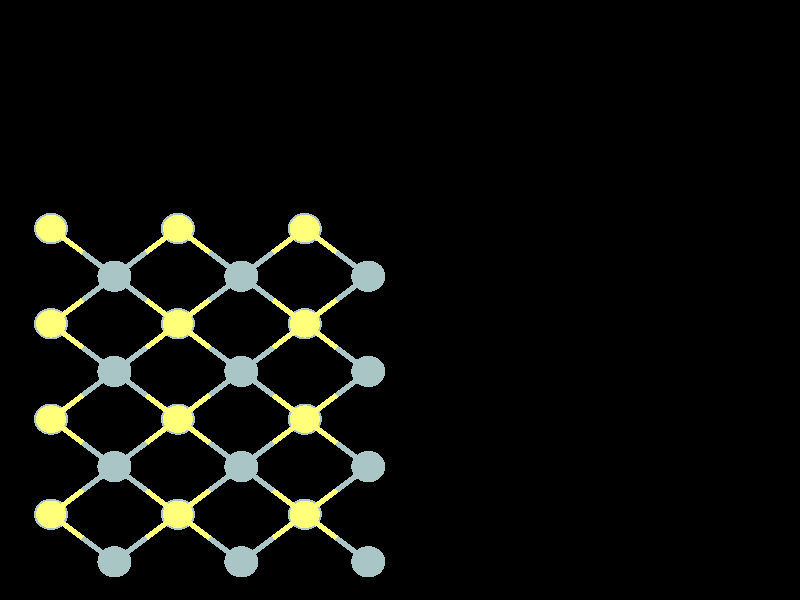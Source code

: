 #include "colors.inc"
#include "finish.inc"

global_settings {assumed_gamma 1 max_trace_level 6}
background {color White transmit 1.0}
camera {orthographic
  right -28.24*x up 23.01*y
  direction 1.00*z
  location <0,0,50.00> look_at <0,0,0>}


light_source {<  2.00,   3.00,  40.00> color White
  area_light <0.70, 0, 0>, <0, 0.70, 0>, 3, 3
  adaptive 1 jitter}
// no fog
#declare simple = finish {phong 0.7}
#declare pale = finish {ambient 0.5 diffuse 0.85 roughness 0.001 specular 0.200 }
#declare intermediate = finish {ambient 0.3 diffuse 0.6 specular 0.1 roughness 0.04}
#declare vmd = finish {ambient 0.0 diffuse 0.65 phong 0.1 phong_size 40.0 specular 0.5 }
#declare jmol = finish {ambient 0.2 diffuse 0.6 specular 1 roughness 0.001 metallic}
#declare ase2 = finish {ambient 0.05 brilliance 3 diffuse 0.6 metallic specular 0.7 roughness 0.04 reflection 0.15}
#declare ase3 = finish {ambient 0.15 brilliance 2 diffuse 0.6 metallic specular 1.0 roughness 0.001 reflection 0.0}
#declare glass = finish {ambient 0.05 diffuse 0.3 specular 1.0 roughness 0.001}
#declare glass2 = finish {ambient 0.01 diffuse 0.3 specular 1.0 reflection 0.25 roughness 0.001}
#declare Rcell = 0.000;
#declare Rbond = 0.100;

#macro atom(LOC, R, COL, TRANS, FIN)
  sphere{LOC, R texture{pigment{color COL transmit TRANS} finish{FIN}}}
#end
#macro constrain(LOC, R, COL, TRANS FIN)
union{torus{R, Rcell rotate 45*z texture{pigment{color COL transmit TRANS} finish{FIN}}}
     torus{R, Rcell rotate -45*z texture{pigment{color COL transmit TRANS} finish{FIN}}}
     translate LOC}
#end

cylinder {<-13.45, -10.96, -17.11>, < 13.45, -10.96, -17.11>, Rcell pigment {Black}}
cylinder {<-13.45,  10.96, -17.11>, < 13.45,  10.96, -17.11>, Rcell pigment {Black}}
cylinder {<-13.45,  10.96,   0.00>, < 13.45,  10.96,   0.00>, Rcell pigment {Black}}
cylinder {<-13.45, -10.96,   0.00>, < 13.45, -10.96,   0.00>, Rcell pigment {Black}}
cylinder {<-13.45, -10.96, -17.11>, <-13.45,  10.96, -17.11>, Rcell pigment {Black}}
cylinder {< 13.45, -10.96, -17.11>, < 13.45,  10.96, -17.11>, Rcell pigment {Black}}
cylinder {< 13.45, -10.96,   0.00>, < 13.45,  10.96,   0.00>, Rcell pigment {Black}}
cylinder {<-13.45, -10.96,   0.00>, <-13.45,  10.96,   0.00>, Rcell pigment {Black}}
cylinder {<-13.45, -10.96, -17.11>, <-13.45, -10.96,   0.00>, Rcell pigment {Black}}
cylinder {< 13.45, -10.96, -17.11>, < 13.45, -10.96,   0.00>, Rcell pigment {Black}}
cylinder {< 13.45,  10.96, -17.11>, < 13.45,  10.96,   0.00>, Rcell pigment {Black}}
cylinder {<-13.45,  10.96, -17.11>, <-13.45,  10.96,   0.00>, Rcell pigment {Black}}
atom(<-12.32,  -8.22, -15.93>, 0.53, rgb <1.00, 1.00, 0.19>, 0.0, ase3) // #0
atom(<-12.32,  -8.22, -18.25>, 0.60, rgb <0.40, 0.56, 0.56>, 0.0, ase3) // #1
atom(<-12.32,  -4.57, -15.93>, 0.53, rgb <1.00, 1.00, 0.19>, 0.0, ase3) // #2
atom(<-12.32,  -4.57, -18.25>, 0.60, rgb <0.40, 0.56, 0.56>, 0.0, ase3) // #3
atom(<-12.32,  -0.91, -15.93>, 0.53, rgb <1.00, 1.00, 0.19>, 0.0, ase3) // #4
atom(<-12.32,  -0.91, -18.25>, 0.60, rgb <0.40, 0.56, 0.56>, 0.0, ase3) // #5
atom(<-12.32,   2.74, -15.93>, 0.53, rgb <1.00, 1.00, 0.19>, 0.0, ase3) // #6
atom(<-12.32,   2.74, -18.25>, 0.60, rgb <0.40, 0.56, 0.56>, 0.0, ase3) // #7
atom(<-10.08, -10.04, -18.29>, 0.53, rgb <1.00, 1.00, 0.19>, 0.0, ase3) // #8
atom(< -7.84,  -8.22, -15.93>, 0.53, rgb <1.00, 1.00, 0.19>, 0.0, ase3) // #9
atom(<-10.08, -10.04, -15.97>, 0.60, rgb <0.40, 0.56, 0.56>, 0.0, ase3) // #10
atom(< -7.84,  -8.22, -18.25>, 0.60, rgb <0.40, 0.56, 0.56>, 0.0, ase3) // #11
atom(<-10.08,  -6.39, -18.29>, 0.53, rgb <1.00, 1.00, 0.19>, 0.0, ase3) // #12
atom(< -7.84,  -4.57, -15.93>, 0.53, rgb <1.00, 1.00, 0.19>, 0.0, ase3) // #13
atom(<-10.08,  -6.39, -15.97>, 0.60, rgb <0.40, 0.56, 0.56>, 0.0, ase3) // #14
atom(< -7.84,  -4.57, -18.25>, 0.60, rgb <0.40, 0.56, 0.56>, 0.0, ase3) // #15
atom(<-10.08,  -2.74, -18.29>, 0.53, rgb <1.00, 1.00, 0.19>, 0.0, ase3) // #16
atom(< -7.84,  -0.91, -15.93>, 0.53, rgb <1.00, 1.00, 0.19>, 0.0, ase3) // #17
atom(<-10.08,  -2.74, -15.97>, 0.60, rgb <0.40, 0.56, 0.56>, 0.0, ase3) // #18
atom(< -7.84,  -0.91, -18.25>, 0.60, rgb <0.40, 0.56, 0.56>, 0.0, ase3) // #19
atom(<-10.08,   0.91, -18.29>, 0.53, rgb <1.00, 1.00, 0.19>, 0.0, ase3) // #20
atom(< -7.84,   2.74, -15.93>, 0.53, rgb <1.00, 1.00, 0.19>, 0.0, ase3) // #21
atom(<-10.08,   0.91, -15.97>, 0.60, rgb <0.40, 0.56, 0.56>, 0.0, ase3) // #22
atom(< -7.84,   2.74, -18.25>, 0.60, rgb <0.40, 0.56, 0.56>, 0.0, ase3) // #23
atom(< -5.60, -10.04, -18.29>, 0.53, rgb <1.00, 1.00, 0.19>, 0.0, ase3) // #24
atom(< -3.36,  -8.22, -15.93>, 0.53, rgb <1.00, 1.00, 0.19>, 0.0, ase3) // #25
atom(< -5.60, -10.04, -15.97>, 0.60, rgb <0.40, 0.56, 0.56>, 0.0, ase3) // #26
atom(< -3.36,  -8.22, -18.25>, 0.60, rgb <0.40, 0.56, 0.56>, 0.0, ase3) // #27
atom(< -5.60,  -6.39, -18.29>, 0.53, rgb <1.00, 1.00, 0.19>, 0.0, ase3) // #28
atom(< -3.36,  -4.57, -15.93>, 0.53, rgb <1.00, 1.00, 0.19>, 0.0, ase3) // #29
atom(< -5.60,  -6.39, -15.97>, 0.60, rgb <0.40, 0.56, 0.56>, 0.0, ase3) // #30
atom(< -3.36,  -4.57, -18.25>, 0.60, rgb <0.40, 0.56, 0.56>, 0.0, ase3) // #31
atom(< -5.60,  -2.74, -18.29>, 0.53, rgb <1.00, 1.00, 0.19>, 0.0, ase3) // #32
atom(< -3.36,  -0.91, -15.93>, 0.53, rgb <1.00, 1.00, 0.19>, 0.0, ase3) // #33
atom(< -5.60,  -2.74, -15.97>, 0.60, rgb <0.40, 0.56, 0.56>, 0.0, ase3) // #34
atom(< -3.36,  -0.91, -18.25>, 0.60, rgb <0.40, 0.56, 0.56>, 0.0, ase3) // #35
atom(< -5.60,   0.91, -18.29>, 0.53, rgb <1.00, 1.00, 0.19>, 0.0, ase3) // #36
atom(< -3.36,   2.74, -15.93>, 0.53, rgb <1.00, 1.00, 0.19>, 0.0, ase3) // #37
atom(< -5.60,   0.91, -15.97>, 0.60, rgb <0.40, 0.56, 0.56>, 0.0, ase3) // #38
atom(< -3.36,   2.74, -18.25>, 0.60, rgb <0.40, 0.56, 0.56>, 0.0, ase3) // #39
atom(< -1.12, -10.04, -18.29>, 0.53, rgb <1.00, 1.00, 0.19>, 0.0, ase3) // #40
atom(< -1.12, -10.04, -15.97>, 0.60, rgb <0.40, 0.56, 0.56>, 0.0, ase3) // #41
atom(< -1.12,  -6.39, -18.29>, 0.53, rgb <1.00, 1.00, 0.19>, 0.0, ase3) // #42
atom(< -1.12,  -6.39, -15.97>, 0.60, rgb <0.40, 0.56, 0.56>, 0.0, ase3) // #43
atom(< -1.12,  -2.74, -18.29>, 0.53, rgb <1.00, 1.00, 0.19>, 0.0, ase3) // #44
atom(< -1.12,  -2.74, -15.97>, 0.60, rgb <0.40, 0.56, 0.56>, 0.0, ase3) // #45
atom(< -1.12,   0.91, -18.29>, 0.53, rgb <1.00, 1.00, 0.19>, 0.0, ase3) // #46
atom(< -1.12,   0.91, -15.97>, 0.60, rgb <0.40, 0.56, 0.56>, 0.0, ase3) // #47
cylinder {<-12.32,  -8.22, -15.93>, <-11.20,  -7.30, -15.95>, Rbond texture{pigment {color rgb <1.00, 1.00, 0.19> transmit 0.0} finish{ase3}}}
cylinder {<-10.08,  -6.39, -15.97>, <-11.20,  -7.30, -15.95>, Rbond texture{pigment {color rgb <0.40, 0.56, 0.56> transmit 0.0} finish{ase3}}}
cylinder {<-12.32,  -8.22, -15.93>, <-12.32,  -8.22, -17.09>, Rbond texture{pigment {color rgb <1.00, 1.00, 0.19> transmit 0.0} finish{ase3}}}
cylinder {<-12.32,  -8.22, -18.25>, <-12.32,  -8.22, -17.09>, Rbond texture{pigment {color rgb <0.40, 0.56, 0.56> transmit 0.0} finish{ase3}}}
cylinder {<-12.32,  -8.22, -15.93>, <-11.20,  -9.13, -15.95>, Rbond texture{pigment {color rgb <1.00, 1.00, 0.19> transmit 0.0} finish{ase3}}}
cylinder {<-10.08, -10.04, -15.97>, <-11.20,  -9.13, -15.95>, Rbond texture{pigment {color rgb <0.40, 0.56, 0.56> transmit 0.0} finish{ase3}}}
cylinder {<-12.32,  -8.22, -18.25>, <-11.20,  -7.30, -18.27>, Rbond texture{pigment {color rgb <0.40, 0.56, 0.56> transmit 0.0} finish{ase3}}}
cylinder {<-10.08,  -6.39, -18.29>, <-11.20,  -7.30, -18.27>, Rbond texture{pigment {color rgb <1.00, 1.00, 0.19> transmit 0.0} finish{ase3}}}
cylinder {<-12.32,  -8.22, -18.25>, <-11.20,  -9.13, -18.27>, Rbond texture{pigment {color rgb <0.40, 0.56, 0.56> transmit 0.0} finish{ase3}}}
cylinder {<-10.08, -10.04, -18.29>, <-11.20,  -9.13, -18.27>, Rbond texture{pigment {color rgb <1.00, 1.00, 0.19> transmit 0.0} finish{ase3}}}
cylinder {<-12.32,  -4.57, -15.93>, <-12.32,  -4.57, -17.09>, Rbond texture{pigment {color rgb <1.00, 1.00, 0.19> transmit 0.0} finish{ase3}}}
cylinder {<-12.32,  -4.57, -18.25>, <-12.32,  -4.57, -17.09>, Rbond texture{pigment {color rgb <0.40, 0.56, 0.56> transmit 0.0} finish{ase3}}}
cylinder {<-12.32,  -4.57, -15.93>, <-11.20,  -5.48, -15.95>, Rbond texture{pigment {color rgb <1.00, 1.00, 0.19> transmit 0.0} finish{ase3}}}
cylinder {<-10.08,  -6.39, -15.97>, <-11.20,  -5.48, -15.95>, Rbond texture{pigment {color rgb <0.40, 0.56, 0.56> transmit 0.0} finish{ase3}}}
cylinder {<-12.32,  -4.57, -15.93>, <-11.20,  -3.65, -15.95>, Rbond texture{pigment {color rgb <1.00, 1.00, 0.19> transmit 0.0} finish{ase3}}}
cylinder {<-10.08,  -2.74, -15.97>, <-11.20,  -3.65, -15.95>, Rbond texture{pigment {color rgb <0.40, 0.56, 0.56> transmit 0.0} finish{ase3}}}
cylinder {<-12.32,  -4.57, -18.25>, <-11.20,  -5.48, -18.27>, Rbond texture{pigment {color rgb <0.40, 0.56, 0.56> transmit 0.0} finish{ase3}}}
cylinder {<-10.08,  -6.39, -18.29>, <-11.20,  -5.48, -18.27>, Rbond texture{pigment {color rgb <1.00, 1.00, 0.19> transmit 0.0} finish{ase3}}}
cylinder {<-12.32,  -4.57, -18.25>, <-11.20,  -3.65, -18.27>, Rbond texture{pigment {color rgb <0.40, 0.56, 0.56> transmit 0.0} finish{ase3}}}
cylinder {<-10.08,  -2.74, -18.29>, <-11.20,  -3.65, -18.27>, Rbond texture{pigment {color rgb <1.00, 1.00, 0.19> transmit 0.0} finish{ase3}}}
cylinder {<-12.32,  -0.91, -15.93>, <-11.20,  -1.83, -15.95>, Rbond texture{pigment {color rgb <1.00, 1.00, 0.19> transmit 0.0} finish{ase3}}}
cylinder {<-10.08,  -2.74, -15.97>, <-11.20,  -1.83, -15.95>, Rbond texture{pigment {color rgb <0.40, 0.56, 0.56> transmit 0.0} finish{ase3}}}
cylinder {<-12.32,  -0.91, -15.93>, <-12.32,  -0.91, -17.09>, Rbond texture{pigment {color rgb <1.00, 1.00, 0.19> transmit 0.0} finish{ase3}}}
cylinder {<-12.32,  -0.91, -18.25>, <-12.32,  -0.91, -17.09>, Rbond texture{pigment {color rgb <0.40, 0.56, 0.56> transmit 0.0} finish{ase3}}}
cylinder {<-12.32,  -0.91, -15.93>, <-11.20,  -0.00, -15.95>, Rbond texture{pigment {color rgb <1.00, 1.00, 0.19> transmit 0.0} finish{ase3}}}
cylinder {<-10.08,   0.91, -15.97>, <-11.20,  -0.00, -15.95>, Rbond texture{pigment {color rgb <0.40, 0.56, 0.56> transmit 0.0} finish{ase3}}}
cylinder {<-12.32,  -0.91, -18.25>, <-11.20,  -1.83, -18.27>, Rbond texture{pigment {color rgb <0.40, 0.56, 0.56> transmit 0.0} finish{ase3}}}
cylinder {<-10.08,  -2.74, -18.29>, <-11.20,  -1.83, -18.27>, Rbond texture{pigment {color rgb <1.00, 1.00, 0.19> transmit 0.0} finish{ase3}}}
cylinder {<-12.32,  -0.91, -18.25>, <-11.20,   0.00, -18.27>, Rbond texture{pigment {color rgb <0.40, 0.56, 0.56> transmit 0.0} finish{ase3}}}
cylinder {<-10.08,   0.91, -18.29>, <-11.20,   0.00, -18.27>, Rbond texture{pigment {color rgb <1.00, 1.00, 0.19> transmit 0.0} finish{ase3}}}
cylinder {<-12.32,   2.74, -15.93>, <-12.32,   2.74, -17.09>, Rbond texture{pigment {color rgb <1.00, 1.00, 0.19> transmit 0.0} finish{ase3}}}
cylinder {<-12.32,   2.74, -18.25>, <-12.32,   2.74, -17.09>, Rbond texture{pigment {color rgb <0.40, 0.56, 0.56> transmit 0.0} finish{ase3}}}
cylinder {<-12.32,   2.74, -15.93>, <-11.20,   1.83, -15.95>, Rbond texture{pigment {color rgb <1.00, 1.00, 0.19> transmit 0.0} finish{ase3}}}
cylinder {<-10.08,   0.91, -15.97>, <-11.20,   1.83, -15.95>, Rbond texture{pigment {color rgb <0.40, 0.56, 0.56> transmit 0.0} finish{ase3}}}
cylinder {<-12.32,   2.74, -18.25>, <-11.20,   1.83, -18.27>, Rbond texture{pigment {color rgb <0.40, 0.56, 0.56> transmit 0.0} finish{ase3}}}
cylinder {<-10.08,   0.91, -18.29>, <-11.20,   1.83, -18.27>, Rbond texture{pigment {color rgb <1.00, 1.00, 0.19> transmit 0.0} finish{ase3}}}
cylinder {<-10.08, -10.04, -18.29>, <-10.08, -10.04, -17.13>, Rbond texture{pigment {color rgb <1.00, 1.00, 0.19> transmit 0.0} finish{ase3}}}
cylinder {<-10.08, -10.04, -15.97>, <-10.08, -10.04, -17.13>, Rbond texture{pigment {color rgb <0.40, 0.56, 0.56> transmit 0.0} finish{ase3}}}
cylinder {<-10.08, -10.04, -18.29>, < -8.96,  -9.13, -18.27>, Rbond texture{pigment {color rgb <1.00, 1.00, 0.19> transmit 0.0} finish{ase3}}}
cylinder {< -7.84,  -8.22, -18.25>, < -8.96,  -9.13, -18.27>, Rbond texture{pigment {color rgb <0.40, 0.56, 0.56> transmit 0.0} finish{ase3}}}
cylinder {< -7.84,  -8.22, -15.93>, < -8.96,  -7.30, -15.95>, Rbond texture{pigment {color rgb <1.00, 1.00, 0.19> transmit 0.0} finish{ase3}}}
cylinder {<-10.08,  -6.39, -15.97>, < -8.96,  -7.30, -15.95>, Rbond texture{pigment {color rgb <0.40, 0.56, 0.56> transmit 0.0} finish{ase3}}}
cylinder {< -7.84,  -8.22, -15.93>, < -8.96,  -9.13, -15.95>, Rbond texture{pigment {color rgb <1.00, 1.00, 0.19> transmit 0.0} finish{ase3}}}
cylinder {<-10.08, -10.04, -15.97>, < -8.96,  -9.13, -15.95>, Rbond texture{pigment {color rgb <0.40, 0.56, 0.56> transmit 0.0} finish{ase3}}}
cylinder {< -7.84,  -8.22, -15.93>, < -7.84,  -8.22, -17.09>, Rbond texture{pigment {color rgb <1.00, 1.00, 0.19> transmit 0.0} finish{ase3}}}
cylinder {< -7.84,  -8.22, -18.25>, < -7.84,  -8.22, -17.09>, Rbond texture{pigment {color rgb <0.40, 0.56, 0.56> transmit 0.0} finish{ase3}}}
cylinder {< -7.84,  -8.22, -15.93>, < -6.72,  -9.13, -15.95>, Rbond texture{pigment {color rgb <1.00, 1.00, 0.19> transmit 0.0} finish{ase3}}}
cylinder {< -5.60, -10.04, -15.97>, < -6.72,  -9.13, -15.95>, Rbond texture{pigment {color rgb <0.40, 0.56, 0.56> transmit 0.0} finish{ase3}}}
cylinder {< -7.84,  -8.22, -15.93>, < -6.72,  -7.30, -15.95>, Rbond texture{pigment {color rgb <1.00, 1.00, 0.19> transmit 0.0} finish{ase3}}}
cylinder {< -5.60,  -6.39, -15.97>, < -6.72,  -7.30, -15.95>, Rbond texture{pigment {color rgb <0.40, 0.56, 0.56> transmit 0.0} finish{ase3}}}
cylinder {< -7.84,  -8.22, -18.25>, < -8.96,  -7.30, -18.27>, Rbond texture{pigment {color rgb <0.40, 0.56, 0.56> transmit 0.0} finish{ase3}}}
cylinder {<-10.08,  -6.39, -18.29>, < -8.96,  -7.30, -18.27>, Rbond texture{pigment {color rgb <1.00, 1.00, 0.19> transmit 0.0} finish{ase3}}}
cylinder {< -7.84,  -8.22, -18.25>, < -6.72,  -9.13, -18.27>, Rbond texture{pigment {color rgb <0.40, 0.56, 0.56> transmit 0.0} finish{ase3}}}
cylinder {< -5.60, -10.04, -18.29>, < -6.72,  -9.13, -18.27>, Rbond texture{pigment {color rgb <1.00, 1.00, 0.19> transmit 0.0} finish{ase3}}}
cylinder {< -7.84,  -8.22, -18.25>, < -6.72,  -7.30, -18.27>, Rbond texture{pigment {color rgb <0.40, 0.56, 0.56> transmit 0.0} finish{ase3}}}
cylinder {< -5.60,  -6.39, -18.29>, < -6.72,  -7.30, -18.27>, Rbond texture{pigment {color rgb <1.00, 1.00, 0.19> transmit 0.0} finish{ase3}}}
cylinder {<-10.08,  -6.39, -18.29>, <-10.08,  -6.39, -17.13>, Rbond texture{pigment {color rgb <1.00, 1.00, 0.19> transmit 0.0} finish{ase3}}}
cylinder {<-10.08,  -6.39, -15.97>, <-10.08,  -6.39, -17.13>, Rbond texture{pigment {color rgb <0.40, 0.56, 0.56> transmit 0.0} finish{ase3}}}
cylinder {<-10.08,  -6.39, -18.29>, < -8.96,  -5.48, -18.27>, Rbond texture{pigment {color rgb <1.00, 1.00, 0.19> transmit 0.0} finish{ase3}}}
cylinder {< -7.84,  -4.57, -18.25>, < -8.96,  -5.48, -18.27>, Rbond texture{pigment {color rgb <0.40, 0.56, 0.56> transmit 0.0} finish{ase3}}}
cylinder {< -7.84,  -4.57, -15.93>, < -8.96,  -5.48, -15.95>, Rbond texture{pigment {color rgb <1.00, 1.00, 0.19> transmit 0.0} finish{ase3}}}
cylinder {<-10.08,  -6.39, -15.97>, < -8.96,  -5.48, -15.95>, Rbond texture{pigment {color rgb <0.40, 0.56, 0.56> transmit 0.0} finish{ase3}}}
cylinder {< -7.84,  -4.57, -15.93>, < -7.84,  -4.57, -17.09>, Rbond texture{pigment {color rgb <1.00, 1.00, 0.19> transmit 0.0} finish{ase3}}}
cylinder {< -7.84,  -4.57, -18.25>, < -7.84,  -4.57, -17.09>, Rbond texture{pigment {color rgb <0.40, 0.56, 0.56> transmit 0.0} finish{ase3}}}
cylinder {< -7.84,  -4.57, -15.93>, < -6.72,  -5.48, -15.95>, Rbond texture{pigment {color rgb <1.00, 1.00, 0.19> transmit 0.0} finish{ase3}}}
cylinder {< -5.60,  -6.39, -15.97>, < -6.72,  -5.48, -15.95>, Rbond texture{pigment {color rgb <0.40, 0.56, 0.56> transmit 0.0} finish{ase3}}}
cylinder {< -7.84,  -4.57, -15.93>, < -8.96,  -3.65, -15.95>, Rbond texture{pigment {color rgb <1.00, 1.00, 0.19> transmit 0.0} finish{ase3}}}
cylinder {<-10.08,  -2.74, -15.97>, < -8.96,  -3.65, -15.95>, Rbond texture{pigment {color rgb <0.40, 0.56, 0.56> transmit 0.0} finish{ase3}}}
cylinder {< -7.84,  -4.57, -15.93>, < -6.72,  -3.65, -15.95>, Rbond texture{pigment {color rgb <1.00, 1.00, 0.19> transmit 0.0} finish{ase3}}}
cylinder {< -5.60,  -2.74, -15.97>, < -6.72,  -3.65, -15.95>, Rbond texture{pigment {color rgb <0.40, 0.56, 0.56> transmit 0.0} finish{ase3}}}
cylinder {< -7.84,  -4.57, -18.25>, < -6.72,  -5.48, -18.27>, Rbond texture{pigment {color rgb <0.40, 0.56, 0.56> transmit 0.0} finish{ase3}}}
cylinder {< -5.60,  -6.39, -18.29>, < -6.72,  -5.48, -18.27>, Rbond texture{pigment {color rgb <1.00, 1.00, 0.19> transmit 0.0} finish{ase3}}}
cylinder {< -7.84,  -4.57, -18.25>, < -8.96,  -3.65, -18.27>, Rbond texture{pigment {color rgb <0.40, 0.56, 0.56> transmit 0.0} finish{ase3}}}
cylinder {<-10.08,  -2.74, -18.29>, < -8.96,  -3.65, -18.27>, Rbond texture{pigment {color rgb <1.00, 1.00, 0.19> transmit 0.0} finish{ase3}}}
cylinder {< -7.84,  -4.57, -18.25>, < -6.72,  -3.65, -18.27>, Rbond texture{pigment {color rgb <0.40, 0.56, 0.56> transmit 0.0} finish{ase3}}}
cylinder {< -5.60,  -2.74, -18.29>, < -6.72,  -3.65, -18.27>, Rbond texture{pigment {color rgb <1.00, 1.00, 0.19> transmit 0.0} finish{ase3}}}
cylinder {<-10.08,  -2.74, -18.29>, <-10.08,  -2.74, -17.13>, Rbond texture{pigment {color rgb <1.00, 1.00, 0.19> transmit 0.0} finish{ase3}}}
cylinder {<-10.08,  -2.74, -15.97>, <-10.08,  -2.74, -17.13>, Rbond texture{pigment {color rgb <0.40, 0.56, 0.56> transmit 0.0} finish{ase3}}}
cylinder {<-10.08,  -2.74, -18.29>, < -8.96,  -1.83, -18.27>, Rbond texture{pigment {color rgb <1.00, 1.00, 0.19> transmit 0.0} finish{ase3}}}
cylinder {< -7.84,  -0.91, -18.25>, < -8.96,  -1.83, -18.27>, Rbond texture{pigment {color rgb <0.40, 0.56, 0.56> transmit 0.0} finish{ase3}}}
cylinder {< -7.84,  -0.91, -15.93>, < -8.96,  -1.83, -15.95>, Rbond texture{pigment {color rgb <1.00, 1.00, 0.19> transmit 0.0} finish{ase3}}}
cylinder {<-10.08,  -2.74, -15.97>, < -8.96,  -1.83, -15.95>, Rbond texture{pigment {color rgb <0.40, 0.56, 0.56> transmit 0.0} finish{ase3}}}
cylinder {< -7.84,  -0.91, -15.93>, < -8.96,  -0.00, -15.95>, Rbond texture{pigment {color rgb <1.00, 1.00, 0.19> transmit 0.0} finish{ase3}}}
cylinder {<-10.08,   0.91, -15.97>, < -8.96,  -0.00, -15.95>, Rbond texture{pigment {color rgb <0.40, 0.56, 0.56> transmit 0.0} finish{ase3}}}
cylinder {< -7.84,  -0.91, -15.93>, < -7.84,  -0.91, -17.09>, Rbond texture{pigment {color rgb <1.00, 1.00, 0.19> transmit 0.0} finish{ase3}}}
cylinder {< -7.84,  -0.91, -18.25>, < -7.84,  -0.91, -17.09>, Rbond texture{pigment {color rgb <0.40, 0.56, 0.56> transmit 0.0} finish{ase3}}}
cylinder {< -7.84,  -0.91, -15.93>, < -6.72,  -1.83, -15.95>, Rbond texture{pigment {color rgb <1.00, 1.00, 0.19> transmit 0.0} finish{ase3}}}
cylinder {< -5.60,  -2.74, -15.97>, < -6.72,  -1.83, -15.95>, Rbond texture{pigment {color rgb <0.40, 0.56, 0.56> transmit 0.0} finish{ase3}}}
cylinder {< -7.84,  -0.91, -15.93>, < -6.72,  -0.00, -15.95>, Rbond texture{pigment {color rgb <1.00, 1.00, 0.19> transmit 0.0} finish{ase3}}}
cylinder {< -5.60,   0.91, -15.97>, < -6.72,  -0.00, -15.95>, Rbond texture{pigment {color rgb <0.40, 0.56, 0.56> transmit 0.0} finish{ase3}}}
cylinder {< -7.84,  -0.91, -18.25>, < -8.96,   0.00, -18.27>, Rbond texture{pigment {color rgb <0.40, 0.56, 0.56> transmit 0.0} finish{ase3}}}
cylinder {<-10.08,   0.91, -18.29>, < -8.96,   0.00, -18.27>, Rbond texture{pigment {color rgb <1.00, 1.00, 0.19> transmit 0.0} finish{ase3}}}
cylinder {< -7.84,  -0.91, -18.25>, < -6.72,  -1.83, -18.27>, Rbond texture{pigment {color rgb <0.40, 0.56, 0.56> transmit 0.0} finish{ase3}}}
cylinder {< -5.60,  -2.74, -18.29>, < -6.72,  -1.83, -18.27>, Rbond texture{pigment {color rgb <1.00, 1.00, 0.19> transmit 0.0} finish{ase3}}}
cylinder {< -7.84,  -0.91, -18.25>, < -6.72,   0.00, -18.27>, Rbond texture{pigment {color rgb <0.40, 0.56, 0.56> transmit 0.0} finish{ase3}}}
cylinder {< -5.60,   0.91, -18.29>, < -6.72,   0.00, -18.27>, Rbond texture{pigment {color rgb <1.00, 1.00, 0.19> transmit 0.0} finish{ase3}}}
cylinder {<-10.08,   0.91, -18.29>, <-10.08,   0.91, -17.13>, Rbond texture{pigment {color rgb <1.00, 1.00, 0.19> transmit 0.0} finish{ase3}}}
cylinder {<-10.08,   0.91, -15.97>, <-10.08,   0.91, -17.13>, Rbond texture{pigment {color rgb <0.40, 0.56, 0.56> transmit 0.0} finish{ase3}}}
cylinder {<-10.08,   0.91, -18.29>, < -8.96,   1.83, -18.27>, Rbond texture{pigment {color rgb <1.00, 1.00, 0.19> transmit 0.0} finish{ase3}}}
cylinder {< -7.84,   2.74, -18.25>, < -8.96,   1.83, -18.27>, Rbond texture{pigment {color rgb <0.40, 0.56, 0.56> transmit 0.0} finish{ase3}}}
cylinder {< -7.84,   2.74, -15.93>, < -8.96,   1.83, -15.95>, Rbond texture{pigment {color rgb <1.00, 1.00, 0.19> transmit 0.0} finish{ase3}}}
cylinder {<-10.08,   0.91, -15.97>, < -8.96,   1.83, -15.95>, Rbond texture{pigment {color rgb <0.40, 0.56, 0.56> transmit 0.0} finish{ase3}}}
cylinder {< -7.84,   2.74, -15.93>, < -7.84,   2.74, -17.09>, Rbond texture{pigment {color rgb <1.00, 1.00, 0.19> transmit 0.0} finish{ase3}}}
cylinder {< -7.84,   2.74, -18.25>, < -7.84,   2.74, -17.09>, Rbond texture{pigment {color rgb <0.40, 0.56, 0.56> transmit 0.0} finish{ase3}}}
cylinder {< -7.84,   2.74, -15.93>, < -6.72,   1.83, -15.95>, Rbond texture{pigment {color rgb <1.00, 1.00, 0.19> transmit 0.0} finish{ase3}}}
cylinder {< -5.60,   0.91, -15.97>, < -6.72,   1.83, -15.95>, Rbond texture{pigment {color rgb <0.40, 0.56, 0.56> transmit 0.0} finish{ase3}}}
cylinder {< -7.84,   2.74, -18.25>, < -6.72,   1.83, -18.27>, Rbond texture{pigment {color rgb <0.40, 0.56, 0.56> transmit 0.0} finish{ase3}}}
cylinder {< -5.60,   0.91, -18.29>, < -6.72,   1.83, -18.27>, Rbond texture{pigment {color rgb <1.00, 1.00, 0.19> transmit 0.0} finish{ase3}}}
cylinder {< -5.60, -10.04, -18.29>, < -5.60, -10.04, -17.13>, Rbond texture{pigment {color rgb <1.00, 1.00, 0.19> transmit 0.0} finish{ase3}}}
cylinder {< -5.60, -10.04, -15.97>, < -5.60, -10.04, -17.13>, Rbond texture{pigment {color rgb <0.40, 0.56, 0.56> transmit 0.0} finish{ase3}}}
cylinder {< -5.60, -10.04, -18.29>, < -4.48,  -9.13, -18.27>, Rbond texture{pigment {color rgb <1.00, 1.00, 0.19> transmit 0.0} finish{ase3}}}
cylinder {< -3.36,  -8.22, -18.25>, < -4.48,  -9.13, -18.27>, Rbond texture{pigment {color rgb <0.40, 0.56, 0.56> transmit 0.0} finish{ase3}}}
cylinder {< -3.36,  -8.22, -15.93>, < -4.48,  -9.13, -15.95>, Rbond texture{pigment {color rgb <1.00, 1.00, 0.19> transmit 0.0} finish{ase3}}}
cylinder {< -5.60, -10.04, -15.97>, < -4.48,  -9.13, -15.95>, Rbond texture{pigment {color rgb <0.40, 0.56, 0.56> transmit 0.0} finish{ase3}}}
cylinder {< -3.36,  -8.22, -15.93>, < -3.36,  -8.22, -17.09>, Rbond texture{pigment {color rgb <1.00, 1.00, 0.19> transmit 0.0} finish{ase3}}}
cylinder {< -3.36,  -8.22, -18.25>, < -3.36,  -8.22, -17.09>, Rbond texture{pigment {color rgb <0.40, 0.56, 0.56> transmit 0.0} finish{ase3}}}
cylinder {< -3.36,  -8.22, -15.93>, < -4.48,  -7.30, -15.95>, Rbond texture{pigment {color rgb <1.00, 1.00, 0.19> transmit 0.0} finish{ase3}}}
cylinder {< -5.60,  -6.39, -15.97>, < -4.48,  -7.30, -15.95>, Rbond texture{pigment {color rgb <0.40, 0.56, 0.56> transmit 0.0} finish{ase3}}}
cylinder {< -3.36,  -8.22, -15.93>, < -2.24,  -9.13, -15.95>, Rbond texture{pigment {color rgb <1.00, 1.00, 0.19> transmit 0.0} finish{ase3}}}
cylinder {< -1.12, -10.04, -15.97>, < -2.24,  -9.13, -15.95>, Rbond texture{pigment {color rgb <0.40, 0.56, 0.56> transmit 0.0} finish{ase3}}}
cylinder {< -3.36,  -8.22, -15.93>, < -2.24,  -7.30, -15.95>, Rbond texture{pigment {color rgb <1.00, 1.00, 0.19> transmit 0.0} finish{ase3}}}
cylinder {< -1.12,  -6.39, -15.97>, < -2.24,  -7.30, -15.95>, Rbond texture{pigment {color rgb <0.40, 0.56, 0.56> transmit 0.0} finish{ase3}}}
cylinder {< -3.36,  -8.22, -18.25>, < -4.48,  -7.30, -18.27>, Rbond texture{pigment {color rgb <0.40, 0.56, 0.56> transmit 0.0} finish{ase3}}}
cylinder {< -5.60,  -6.39, -18.29>, < -4.48,  -7.30, -18.27>, Rbond texture{pigment {color rgb <1.00, 1.00, 0.19> transmit 0.0} finish{ase3}}}
cylinder {< -3.36,  -8.22, -18.25>, < -2.24,  -9.13, -18.27>, Rbond texture{pigment {color rgb <0.40, 0.56, 0.56> transmit 0.0} finish{ase3}}}
cylinder {< -1.12, -10.04, -18.29>, < -2.24,  -9.13, -18.27>, Rbond texture{pigment {color rgb <1.00, 1.00, 0.19> transmit 0.0} finish{ase3}}}
cylinder {< -3.36,  -8.22, -18.25>, < -2.24,  -7.30, -18.27>, Rbond texture{pigment {color rgb <0.40, 0.56, 0.56> transmit 0.0} finish{ase3}}}
cylinder {< -1.12,  -6.39, -18.29>, < -2.24,  -7.30, -18.27>, Rbond texture{pigment {color rgb <1.00, 1.00, 0.19> transmit 0.0} finish{ase3}}}
cylinder {< -5.60,  -6.39, -18.29>, < -4.48,  -5.48, -18.27>, Rbond texture{pigment {color rgb <1.00, 1.00, 0.19> transmit 0.0} finish{ase3}}}
cylinder {< -3.36,  -4.57, -18.25>, < -4.48,  -5.48, -18.27>, Rbond texture{pigment {color rgb <0.40, 0.56, 0.56> transmit 0.0} finish{ase3}}}
cylinder {< -5.60,  -6.39, -18.29>, < -5.60,  -6.39, -17.13>, Rbond texture{pigment {color rgb <1.00, 1.00, 0.19> transmit 0.0} finish{ase3}}}
cylinder {< -5.60,  -6.39, -15.97>, < -5.60,  -6.39, -17.13>, Rbond texture{pigment {color rgb <0.40, 0.56, 0.56> transmit 0.0} finish{ase3}}}
cylinder {< -3.36,  -4.57, -15.93>, < -3.36,  -4.57, -17.09>, Rbond texture{pigment {color rgb <1.00, 1.00, 0.19> transmit 0.0} finish{ase3}}}
cylinder {< -3.36,  -4.57, -18.25>, < -3.36,  -4.57, -17.09>, Rbond texture{pigment {color rgb <0.40, 0.56, 0.56> transmit 0.0} finish{ase3}}}
cylinder {< -3.36,  -4.57, -15.93>, < -4.48,  -5.48, -15.95>, Rbond texture{pigment {color rgb <1.00, 1.00, 0.19> transmit 0.0} finish{ase3}}}
cylinder {< -5.60,  -6.39, -15.97>, < -4.48,  -5.48, -15.95>, Rbond texture{pigment {color rgb <0.40, 0.56, 0.56> transmit 0.0} finish{ase3}}}
cylinder {< -3.36,  -4.57, -15.93>, < -2.24,  -5.48, -15.95>, Rbond texture{pigment {color rgb <1.00, 1.00, 0.19> transmit 0.0} finish{ase3}}}
cylinder {< -1.12,  -6.39, -15.97>, < -2.24,  -5.48, -15.95>, Rbond texture{pigment {color rgb <0.40, 0.56, 0.56> transmit 0.0} finish{ase3}}}
cylinder {< -3.36,  -4.57, -15.93>, < -4.48,  -3.65, -15.95>, Rbond texture{pigment {color rgb <1.00, 1.00, 0.19> transmit 0.0} finish{ase3}}}
cylinder {< -5.60,  -2.74, -15.97>, < -4.48,  -3.65, -15.95>, Rbond texture{pigment {color rgb <0.40, 0.56, 0.56> transmit 0.0} finish{ase3}}}
cylinder {< -3.36,  -4.57, -15.93>, < -2.24,  -3.65, -15.95>, Rbond texture{pigment {color rgb <1.00, 1.00, 0.19> transmit 0.0} finish{ase3}}}
cylinder {< -1.12,  -2.74, -15.97>, < -2.24,  -3.65, -15.95>, Rbond texture{pigment {color rgb <0.40, 0.56, 0.56> transmit 0.0} finish{ase3}}}
cylinder {< -3.36,  -4.57, -18.25>, < -2.24,  -5.48, -18.27>, Rbond texture{pigment {color rgb <0.40, 0.56, 0.56> transmit 0.0} finish{ase3}}}
cylinder {< -1.12,  -6.39, -18.29>, < -2.24,  -5.48, -18.27>, Rbond texture{pigment {color rgb <1.00, 1.00, 0.19> transmit 0.0} finish{ase3}}}
cylinder {< -3.36,  -4.57, -18.25>, < -4.48,  -3.65, -18.27>, Rbond texture{pigment {color rgb <0.40, 0.56, 0.56> transmit 0.0} finish{ase3}}}
cylinder {< -5.60,  -2.74, -18.29>, < -4.48,  -3.65, -18.27>, Rbond texture{pigment {color rgb <1.00, 1.00, 0.19> transmit 0.0} finish{ase3}}}
cylinder {< -3.36,  -4.57, -18.25>, < -2.24,  -3.65, -18.27>, Rbond texture{pigment {color rgb <0.40, 0.56, 0.56> transmit 0.0} finish{ase3}}}
cylinder {< -1.12,  -2.74, -18.29>, < -2.24,  -3.65, -18.27>, Rbond texture{pigment {color rgb <1.00, 1.00, 0.19> transmit 0.0} finish{ase3}}}
cylinder {< -5.60,  -2.74, -18.29>, < -5.60,  -2.74, -17.13>, Rbond texture{pigment {color rgb <1.00, 1.00, 0.19> transmit 0.0} finish{ase3}}}
cylinder {< -5.60,  -2.74, -15.97>, < -5.60,  -2.74, -17.13>, Rbond texture{pigment {color rgb <0.40, 0.56, 0.56> transmit 0.0} finish{ase3}}}
cylinder {< -5.60,  -2.74, -18.29>, < -4.48,  -1.83, -18.27>, Rbond texture{pigment {color rgb <1.00, 1.00, 0.19> transmit 0.0} finish{ase3}}}
cylinder {< -3.36,  -0.91, -18.25>, < -4.48,  -1.83, -18.27>, Rbond texture{pigment {color rgb <0.40, 0.56, 0.56> transmit 0.0} finish{ase3}}}
cylinder {< -3.36,  -0.91, -15.93>, < -4.48,  -1.83, -15.95>, Rbond texture{pigment {color rgb <1.00, 1.00, 0.19> transmit 0.0} finish{ase3}}}
cylinder {< -5.60,  -2.74, -15.97>, < -4.48,  -1.83, -15.95>, Rbond texture{pigment {color rgb <0.40, 0.56, 0.56> transmit 0.0} finish{ase3}}}
cylinder {< -3.36,  -0.91, -15.93>, < -4.48,  -0.00, -15.95>, Rbond texture{pigment {color rgb <1.00, 1.00, 0.19> transmit 0.0} finish{ase3}}}
cylinder {< -5.60,   0.91, -15.97>, < -4.48,  -0.00, -15.95>, Rbond texture{pigment {color rgb <0.40, 0.56, 0.56> transmit 0.0} finish{ase3}}}
cylinder {< -3.36,  -0.91, -15.93>, < -3.36,  -0.91, -17.09>, Rbond texture{pigment {color rgb <1.00, 1.00, 0.19> transmit 0.0} finish{ase3}}}
cylinder {< -3.36,  -0.91, -18.25>, < -3.36,  -0.91, -17.09>, Rbond texture{pigment {color rgb <0.40, 0.56, 0.56> transmit 0.0} finish{ase3}}}
cylinder {< -3.36,  -0.91, -15.93>, < -2.24,  -1.83, -15.95>, Rbond texture{pigment {color rgb <1.00, 1.00, 0.19> transmit 0.0} finish{ase3}}}
cylinder {< -1.12,  -2.74, -15.97>, < -2.24,  -1.83, -15.95>, Rbond texture{pigment {color rgb <0.40, 0.56, 0.56> transmit 0.0} finish{ase3}}}
cylinder {< -3.36,  -0.91, -15.93>, < -2.24,  -0.00, -15.95>, Rbond texture{pigment {color rgb <1.00, 1.00, 0.19> transmit 0.0} finish{ase3}}}
cylinder {< -1.12,   0.91, -15.97>, < -2.24,  -0.00, -15.95>, Rbond texture{pigment {color rgb <0.40, 0.56, 0.56> transmit 0.0} finish{ase3}}}
cylinder {< -3.36,  -0.91, -18.25>, < -4.48,   0.00, -18.27>, Rbond texture{pigment {color rgb <0.40, 0.56, 0.56> transmit 0.0} finish{ase3}}}
cylinder {< -5.60,   0.91, -18.29>, < -4.48,   0.00, -18.27>, Rbond texture{pigment {color rgb <1.00, 1.00, 0.19> transmit 0.0} finish{ase3}}}
cylinder {< -3.36,  -0.91, -18.25>, < -2.24,  -1.83, -18.27>, Rbond texture{pigment {color rgb <0.40, 0.56, 0.56> transmit 0.0} finish{ase3}}}
cylinder {< -1.12,  -2.74, -18.29>, < -2.24,  -1.83, -18.27>, Rbond texture{pigment {color rgb <1.00, 1.00, 0.19> transmit 0.0} finish{ase3}}}
cylinder {< -3.36,  -0.91, -18.25>, < -2.24,   0.00, -18.27>, Rbond texture{pigment {color rgb <0.40, 0.56, 0.56> transmit 0.0} finish{ase3}}}
cylinder {< -1.12,   0.91, -18.29>, < -2.24,   0.00, -18.27>, Rbond texture{pigment {color rgb <1.00, 1.00, 0.19> transmit 0.0} finish{ase3}}}
cylinder {< -5.60,   0.91, -18.29>, < -5.60,   0.91, -17.13>, Rbond texture{pigment {color rgb <1.00, 1.00, 0.19> transmit 0.0} finish{ase3}}}
cylinder {< -5.60,   0.91, -15.97>, < -5.60,   0.91, -17.13>, Rbond texture{pigment {color rgb <0.40, 0.56, 0.56> transmit 0.0} finish{ase3}}}
cylinder {< -5.60,   0.91, -18.29>, < -4.48,   1.83, -18.27>, Rbond texture{pigment {color rgb <1.00, 1.00, 0.19> transmit 0.0} finish{ase3}}}
cylinder {< -3.36,   2.74, -18.25>, < -4.48,   1.83, -18.27>, Rbond texture{pigment {color rgb <0.40, 0.56, 0.56> transmit 0.0} finish{ase3}}}
cylinder {< -3.36,   2.74, -15.93>, < -4.48,   1.83, -15.95>, Rbond texture{pigment {color rgb <1.00, 1.00, 0.19> transmit 0.0} finish{ase3}}}
cylinder {< -5.60,   0.91, -15.97>, < -4.48,   1.83, -15.95>, Rbond texture{pigment {color rgb <0.40, 0.56, 0.56> transmit 0.0} finish{ase3}}}
cylinder {< -3.36,   2.74, -15.93>, < -3.36,   2.74, -17.09>, Rbond texture{pigment {color rgb <1.00, 1.00, 0.19> transmit 0.0} finish{ase3}}}
cylinder {< -3.36,   2.74, -18.25>, < -3.36,   2.74, -17.09>, Rbond texture{pigment {color rgb <0.40, 0.56, 0.56> transmit 0.0} finish{ase3}}}
cylinder {< -3.36,   2.74, -15.93>, < -2.24,   1.83, -15.95>, Rbond texture{pigment {color rgb <1.00, 1.00, 0.19> transmit 0.0} finish{ase3}}}
cylinder {< -1.12,   0.91, -15.97>, < -2.24,   1.83, -15.95>, Rbond texture{pigment {color rgb <0.40, 0.56, 0.56> transmit 0.0} finish{ase3}}}
cylinder {< -3.36,   2.74, -18.25>, < -2.24,   1.83, -18.27>, Rbond texture{pigment {color rgb <0.40, 0.56, 0.56> transmit 0.0} finish{ase3}}}
cylinder {< -1.12,   0.91, -18.29>, < -2.24,   1.83, -18.27>, Rbond texture{pigment {color rgb <1.00, 1.00, 0.19> transmit 0.0} finish{ase3}}}
cylinder {< -1.12, -10.04, -18.29>, < -1.12, -10.04, -17.13>, Rbond texture{pigment {color rgb <1.00, 1.00, 0.19> transmit 0.0} finish{ase3}}}
cylinder {< -1.12, -10.04, -15.97>, < -1.12, -10.04, -17.13>, Rbond texture{pigment {color rgb <0.40, 0.56, 0.56> transmit 0.0} finish{ase3}}}
cylinder {< -1.12,  -6.39, -18.29>, < -1.12,  -6.39, -17.13>, Rbond texture{pigment {color rgb <1.00, 1.00, 0.19> transmit 0.0} finish{ase3}}}
cylinder {< -1.12,  -6.39, -15.97>, < -1.12,  -6.39, -17.13>, Rbond texture{pigment {color rgb <0.40, 0.56, 0.56> transmit 0.0} finish{ase3}}}
cylinder {< -1.12,  -2.74, -18.29>, < -1.12,  -2.74, -17.13>, Rbond texture{pigment {color rgb <1.00, 1.00, 0.19> transmit 0.0} finish{ase3}}}
cylinder {< -1.12,  -2.74, -15.97>, < -1.12,  -2.74, -17.13>, Rbond texture{pigment {color rgb <0.40, 0.56, 0.56> transmit 0.0} finish{ase3}}}
cylinder {< -1.12,   0.91, -18.29>, < -1.12,   0.91, -17.13>, Rbond texture{pigment {color rgb <1.00, 1.00, 0.19> transmit 0.0} finish{ase3}}}
cylinder {< -1.12,   0.91, -15.97>, < -1.12,   0.91, -17.13>, Rbond texture{pigment {color rgb <0.40, 0.56, 0.56> transmit 0.0} finish{ase3}}}
// no constraints
